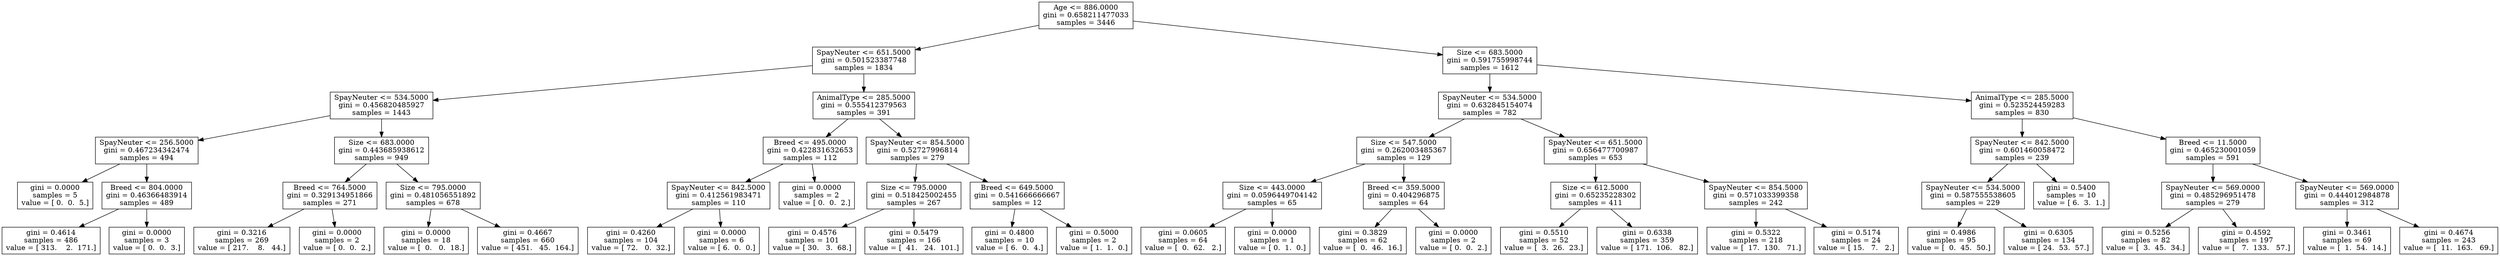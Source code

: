 digraph Tree {
0 [label="Age <= 886.0000\ngini = 0.658211477033\nsamples = 3446", shape="box"] ;
1 [label="SpayNeuter <= 651.5000\ngini = 0.501523387748\nsamples = 1834", shape="box"] ;
0 -> 1 ;
2 [label="SpayNeuter <= 534.5000\ngini = 0.456820485927\nsamples = 1443", shape="box"] ;
1 -> 2 ;
3 [label="SpayNeuter <= 256.5000\ngini = 0.467234342474\nsamples = 494", shape="box"] ;
2 -> 3 ;
4 [label="gini = 0.0000\nsamples = 5\nvalue = [ 0.  0.  5.]", shape="box"] ;
3 -> 4 ;
5 [label="Breed <= 804.0000\ngini = 0.46366483914\nsamples = 489", shape="box"] ;
3 -> 5 ;
6 [label="gini = 0.4614\nsamples = 486\nvalue = [ 313.    2.  171.]", shape="box"] ;
5 -> 6 ;
7 [label="gini = 0.0000\nsamples = 3\nvalue = [ 0.  0.  3.]", shape="box"] ;
5 -> 7 ;
8 [label="Size <= 683.0000\ngini = 0.443685938612\nsamples = 949", shape="box"] ;
2 -> 8 ;
9 [label="Breed <= 764.5000\ngini = 0.329134951866\nsamples = 271", shape="box"] ;
8 -> 9 ;
10 [label="gini = 0.3216\nsamples = 269\nvalue = [ 217.    8.   44.]", shape="box"] ;
9 -> 10 ;
11 [label="gini = 0.0000\nsamples = 2\nvalue = [ 0.  0.  2.]", shape="box"] ;
9 -> 11 ;
12 [label="Size <= 795.0000\ngini = 0.481056551892\nsamples = 678", shape="box"] ;
8 -> 12 ;
13 [label="gini = 0.0000\nsamples = 18\nvalue = [  0.   0.  18.]", shape="box"] ;
12 -> 13 ;
14 [label="gini = 0.4667\nsamples = 660\nvalue = [ 451.   45.  164.]", shape="box"] ;
12 -> 14 ;
15 [label="AnimalType <= 285.5000\ngini = 0.555412379563\nsamples = 391", shape="box"] ;
1 -> 15 ;
16 [label="Breed <= 495.0000\ngini = 0.422831632653\nsamples = 112", shape="box"] ;
15 -> 16 ;
17 [label="SpayNeuter <= 842.5000\ngini = 0.412561983471\nsamples = 110", shape="box"] ;
16 -> 17 ;
18 [label="gini = 0.4260\nsamples = 104\nvalue = [ 72.   0.  32.]", shape="box"] ;
17 -> 18 ;
19 [label="gini = 0.0000\nsamples = 6\nvalue = [ 6.  0.  0.]", shape="box"] ;
17 -> 19 ;
20 [label="gini = 0.0000\nsamples = 2\nvalue = [ 0.  0.  2.]", shape="box"] ;
16 -> 20 ;
21 [label="SpayNeuter <= 854.5000\ngini = 0.52727996814\nsamples = 279", shape="box"] ;
15 -> 21 ;
22 [label="Size <= 795.0000\ngini = 0.518425002455\nsamples = 267", shape="box"] ;
21 -> 22 ;
23 [label="gini = 0.4576\nsamples = 101\nvalue = [ 30.   3.  68.]", shape="box"] ;
22 -> 23 ;
24 [label="gini = 0.5479\nsamples = 166\nvalue = [  41.   24.  101.]", shape="box"] ;
22 -> 24 ;
25 [label="Breed <= 649.5000\ngini = 0.541666666667\nsamples = 12", shape="box"] ;
21 -> 25 ;
26 [label="gini = 0.4800\nsamples = 10\nvalue = [ 6.  0.  4.]", shape="box"] ;
25 -> 26 ;
27 [label="gini = 0.5000\nsamples = 2\nvalue = [ 1.  1.  0.]", shape="box"] ;
25 -> 27 ;
28 [label="Size <= 683.5000\ngini = 0.591755998744\nsamples = 1612", shape="box"] ;
0 -> 28 ;
29 [label="SpayNeuter <= 534.5000\ngini = 0.632845154074\nsamples = 782", shape="box"] ;
28 -> 29 ;
30 [label="Size <= 547.5000\ngini = 0.262003485367\nsamples = 129", shape="box"] ;
29 -> 30 ;
31 [label="Size <= 443.0000\ngini = 0.0596449704142\nsamples = 65", shape="box"] ;
30 -> 31 ;
32 [label="gini = 0.0605\nsamples = 64\nvalue = [  0.  62.   2.]", shape="box"] ;
31 -> 32 ;
33 [label="gini = 0.0000\nsamples = 1\nvalue = [ 0.  1.  0.]", shape="box"] ;
31 -> 33 ;
34 [label="Breed <= 359.5000\ngini = 0.404296875\nsamples = 64", shape="box"] ;
30 -> 34 ;
35 [label="gini = 0.3829\nsamples = 62\nvalue = [  0.  46.  16.]", shape="box"] ;
34 -> 35 ;
36 [label="gini = 0.0000\nsamples = 2\nvalue = [ 0.  0.  2.]", shape="box"] ;
34 -> 36 ;
37 [label="SpayNeuter <= 651.5000\ngini = 0.656477700987\nsamples = 653", shape="box"] ;
29 -> 37 ;
38 [label="Size <= 612.5000\ngini = 0.65235228302\nsamples = 411", shape="box"] ;
37 -> 38 ;
39 [label="gini = 0.5510\nsamples = 52\nvalue = [  3.  26.  23.]", shape="box"] ;
38 -> 39 ;
40 [label="gini = 0.6338\nsamples = 359\nvalue = [ 171.  106.   82.]", shape="box"] ;
38 -> 40 ;
41 [label="SpayNeuter <= 854.5000\ngini = 0.571033399358\nsamples = 242", shape="box"] ;
37 -> 41 ;
42 [label="gini = 0.5322\nsamples = 218\nvalue = [  17.  130.   71.]", shape="box"] ;
41 -> 42 ;
43 [label="gini = 0.5174\nsamples = 24\nvalue = [ 15.   7.   2.]", shape="box"] ;
41 -> 43 ;
44 [label="AnimalType <= 285.5000\ngini = 0.523524459283\nsamples = 830", shape="box"] ;
28 -> 44 ;
45 [label="SpayNeuter <= 842.5000\ngini = 0.601460058472\nsamples = 239", shape="box"] ;
44 -> 45 ;
46 [label="SpayNeuter <= 534.5000\ngini = 0.587555538605\nsamples = 229", shape="box"] ;
45 -> 46 ;
47 [label="gini = 0.4986\nsamples = 95\nvalue = [  0.  45.  50.]", shape="box"] ;
46 -> 47 ;
48 [label="gini = 0.6305\nsamples = 134\nvalue = [ 24.  53.  57.]", shape="box"] ;
46 -> 48 ;
49 [label="gini = 0.5400\nsamples = 10\nvalue = [ 6.  3.  1.]", shape="box"] ;
45 -> 49 ;
50 [label="Breed <= 11.5000\ngini = 0.465230001059\nsamples = 591", shape="box"] ;
44 -> 50 ;
51 [label="SpayNeuter <= 569.0000\ngini = 0.485296951478\nsamples = 279", shape="box"] ;
50 -> 51 ;
52 [label="gini = 0.5256\nsamples = 82\nvalue = [  3.  45.  34.]", shape="box"] ;
51 -> 52 ;
53 [label="gini = 0.4592\nsamples = 197\nvalue = [   7.  133.   57.]", shape="box"] ;
51 -> 53 ;
54 [label="SpayNeuter <= 569.0000\ngini = 0.444012984878\nsamples = 312", shape="box"] ;
50 -> 54 ;
55 [label="gini = 0.3461\nsamples = 69\nvalue = [  1.  54.  14.]", shape="box"] ;
54 -> 55 ;
56 [label="gini = 0.4674\nsamples = 243\nvalue = [  11.  163.   69.]", shape="box"] ;
54 -> 56 ;
}